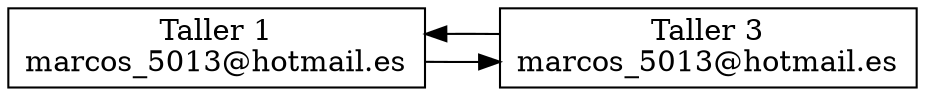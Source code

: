 digraph G {
rankdir=LR;
node [shape=rect];
  1 [label="Taller 1\nmarcos_5013@hotmail.es"]
  1 -> 3
  3 [label="Taller 3\nmarcos_5013@hotmail.es"]
  3 -> 1
}